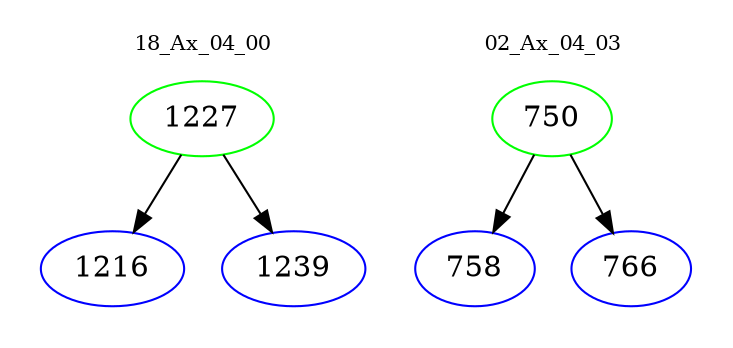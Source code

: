 digraph{
subgraph cluster_0 {
color = white
label = "18_Ax_04_00";
fontsize=10;
T0_1227 [label="1227", color="green"]
T0_1227 -> T0_1216 [color="black"]
T0_1216 [label="1216", color="blue"]
T0_1227 -> T0_1239 [color="black"]
T0_1239 [label="1239", color="blue"]
}
subgraph cluster_1 {
color = white
label = "02_Ax_04_03";
fontsize=10;
T1_750 [label="750", color="green"]
T1_750 -> T1_758 [color="black"]
T1_758 [label="758", color="blue"]
T1_750 -> T1_766 [color="black"]
T1_766 [label="766", color="blue"]
}
}
